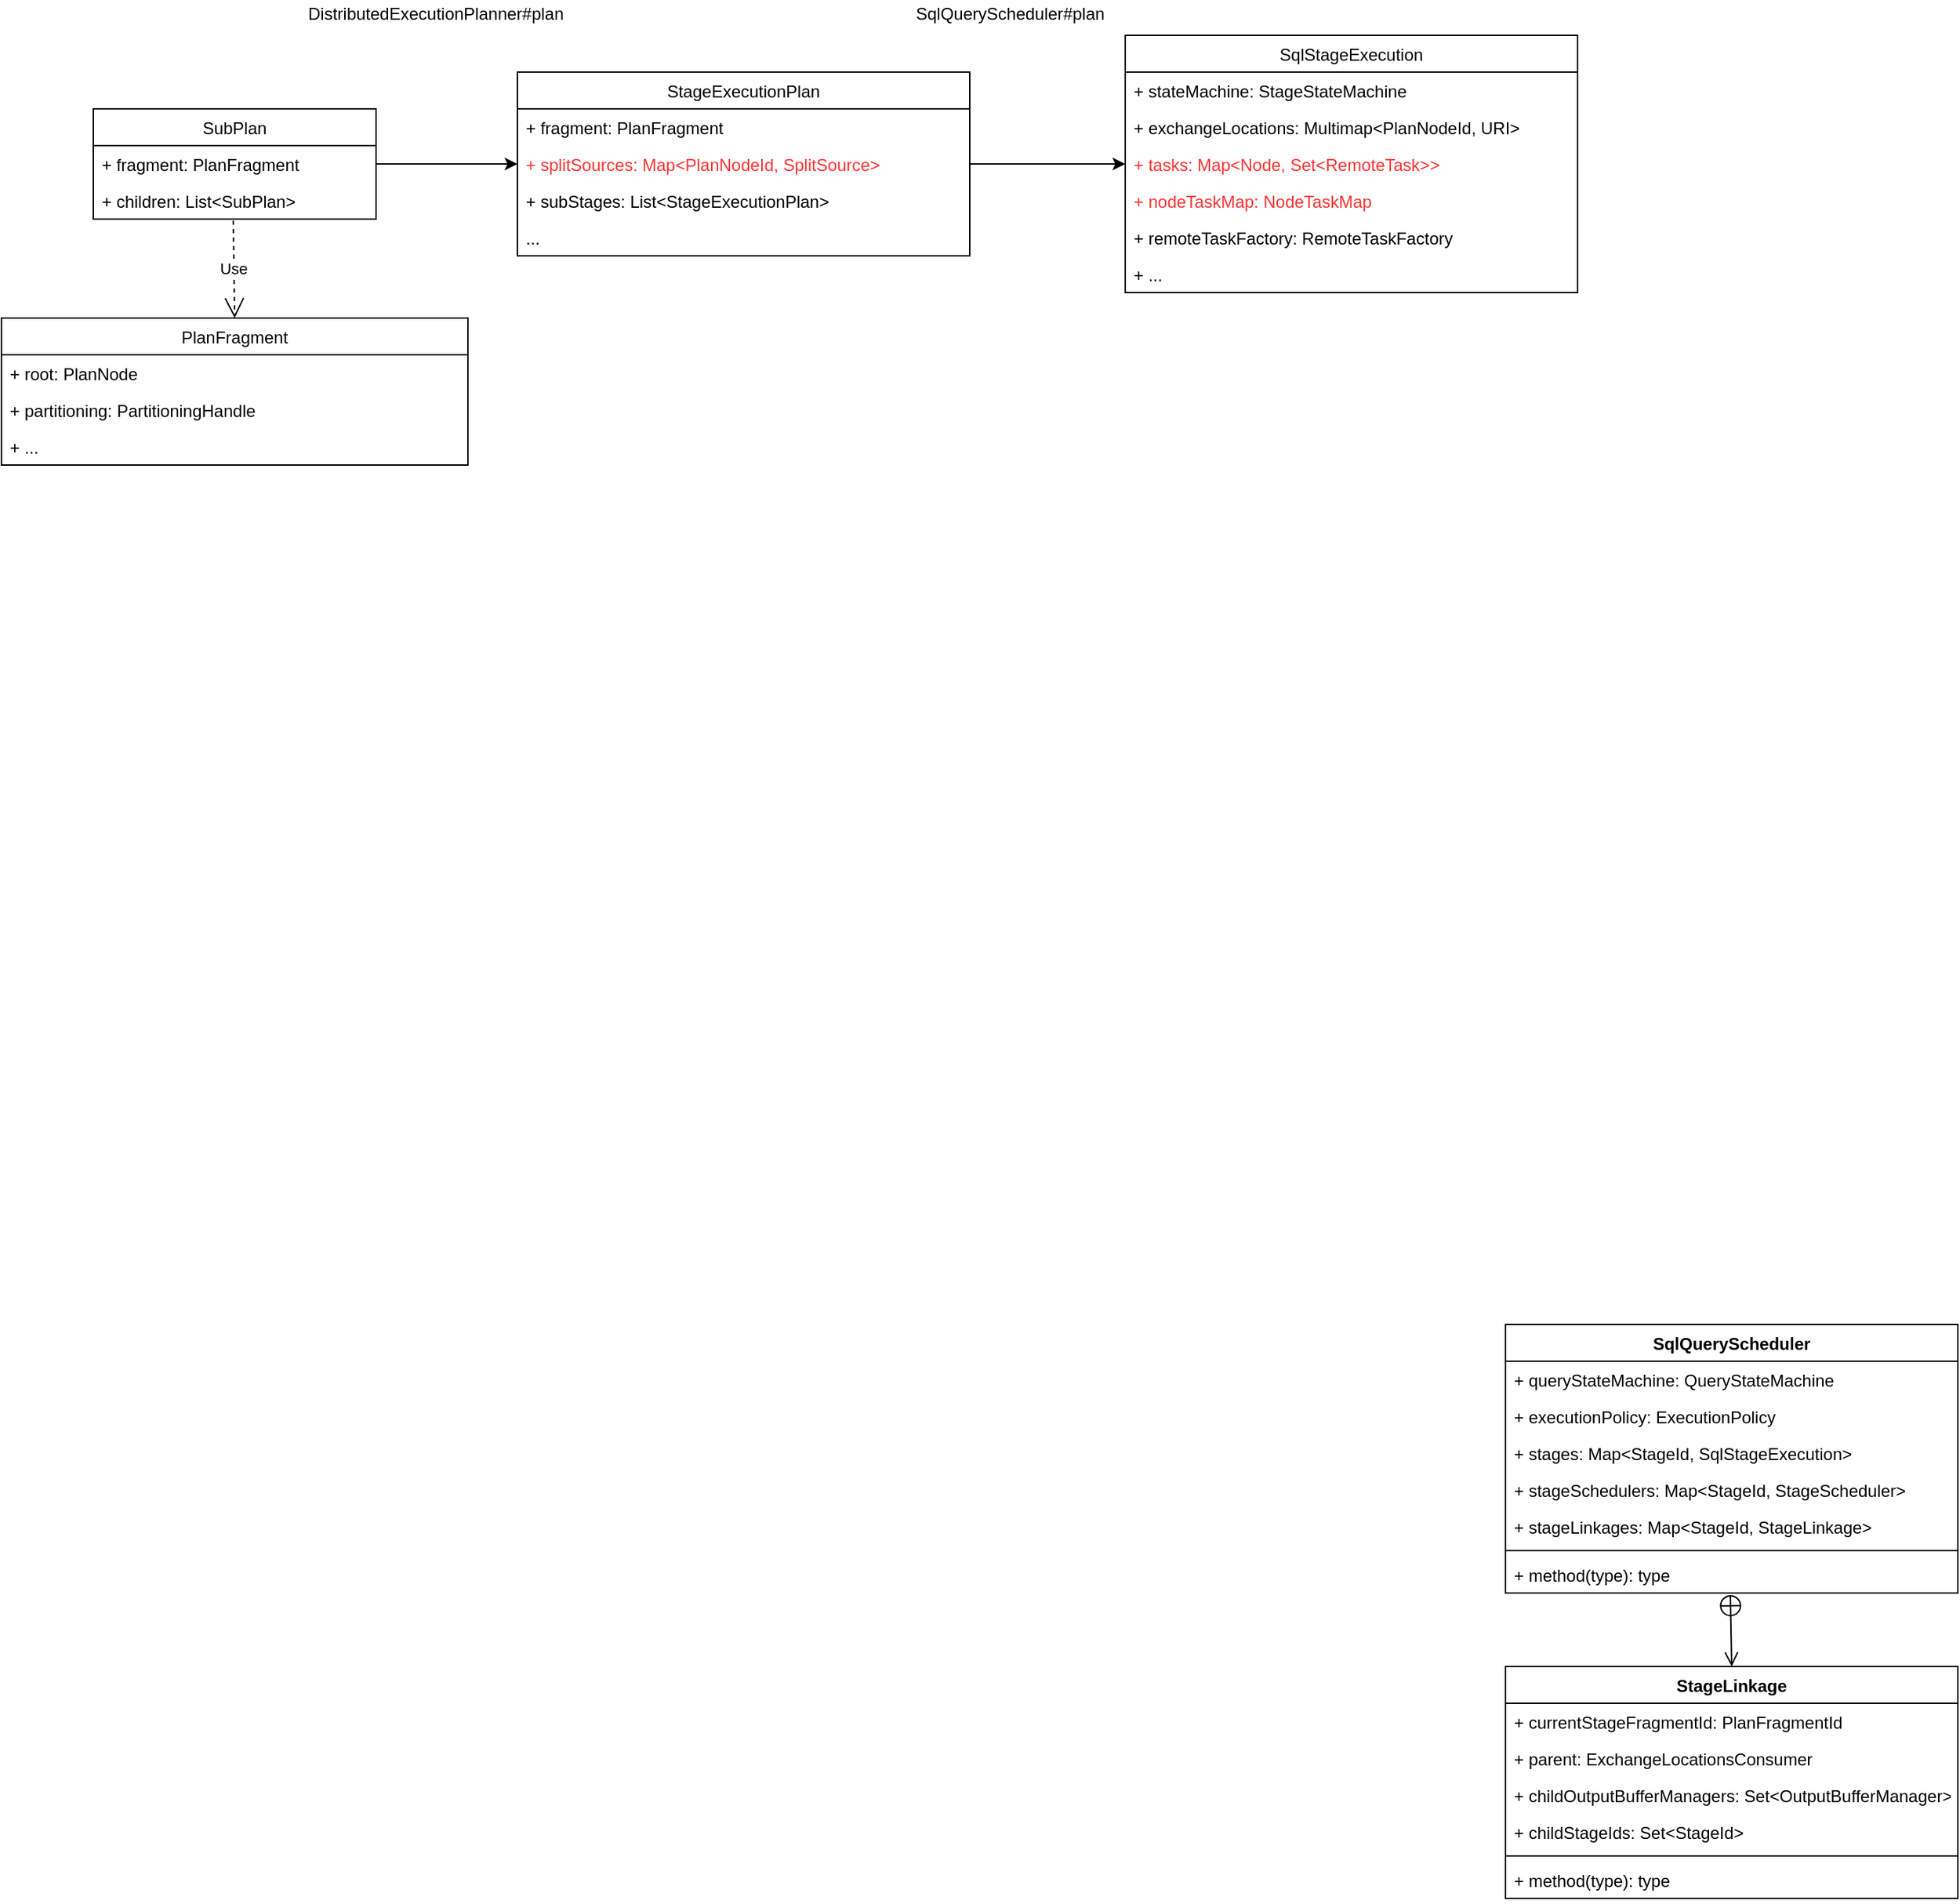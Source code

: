 <mxfile version="12.0.3" type="github" pages="1"><diagram id="SVBZJYeGc0hUywcnI8So" name="Page-1"><mxGraphModel dx="1426" dy="805" grid="1" gridSize="10" guides="1" tooltips="1" connect="1" arrows="1" fold="1" page="1" pageScale="1" pageWidth="2339" pageHeight="3300" math="0" shadow="0"><root><mxCell id="0"/><mxCell id="1" parent="0"/><mxCell id="zfZOaD6EwRZN9EKvPmm1-1" value="SubPlan" style="swimlane;fontStyle=0;childLayout=stackLayout;horizontal=1;startSize=26;fillColor=none;horizontalStack=0;resizeParent=1;resizeParentMax=0;resizeLast=0;collapsible=1;marginBottom=0;" parent="1" vertex="1"><mxGeometry x="170" y="327" width="200" height="78" as="geometry"/></mxCell><mxCell id="zfZOaD6EwRZN9EKvPmm1-2" value="+ fragment: PlanFragment" style="text;strokeColor=none;fillColor=none;align=left;verticalAlign=top;spacingLeft=4;spacingRight=4;overflow=hidden;rotatable=0;points=[[0,0.5],[1,0.5]];portConstraint=eastwest;" parent="zfZOaD6EwRZN9EKvPmm1-1" vertex="1"><mxGeometry y="26" width="200" height="26" as="geometry"/></mxCell><mxCell id="zfZOaD6EwRZN9EKvPmm1-3" value="+ children: List&lt;SubPlan&gt;" style="text;strokeColor=none;fillColor=none;align=left;verticalAlign=top;spacingLeft=4;spacingRight=4;overflow=hidden;rotatable=0;points=[[0,0.5],[1,0.5]];portConstraint=eastwest;" parent="zfZOaD6EwRZN9EKvPmm1-1" vertex="1"><mxGeometry y="52" width="200" height="26" as="geometry"/></mxCell><mxCell id="zfZOaD6EwRZN9EKvPmm1-16" value="StageExecutionPlan" style="swimlane;fontStyle=0;childLayout=stackLayout;horizontal=1;startSize=26;fillColor=none;horizontalStack=0;resizeParent=1;resizeParentMax=0;resizeLast=0;collapsible=1;marginBottom=0;" parent="1" vertex="1"><mxGeometry x="470" y="301" width="320" height="130" as="geometry"/></mxCell><mxCell id="zfZOaD6EwRZN9EKvPmm1-17" value="+ fragment: PlanFragment&#10;" style="text;strokeColor=none;fillColor=none;align=left;verticalAlign=top;spacingLeft=4;spacingRight=4;overflow=hidden;rotatable=0;points=[[0,0.5],[1,0.5]];portConstraint=eastwest;" parent="zfZOaD6EwRZN9EKvPmm1-16" vertex="1"><mxGeometry y="26" width="320" height="26" as="geometry"/></mxCell><mxCell id="zfZOaD6EwRZN9EKvPmm1-18" value="+ splitSources: Map&lt;PlanNodeId, SplitSource&gt;" style="text;strokeColor=none;fillColor=none;align=left;verticalAlign=top;spacingLeft=4;spacingRight=4;overflow=hidden;rotatable=0;points=[[0,0.5],[1,0.5]];portConstraint=eastwest;fontColor=#FF3333;" parent="zfZOaD6EwRZN9EKvPmm1-16" vertex="1"><mxGeometry y="52" width="320" height="26" as="geometry"/></mxCell><mxCell id="zfZOaD6EwRZN9EKvPmm1-19" value="+ subStages: List&lt;StageExecutionPlan&gt;&#10;&#10;&#10;" style="text;strokeColor=none;fillColor=none;align=left;verticalAlign=top;spacingLeft=4;spacingRight=4;overflow=hidden;rotatable=0;points=[[0,0.5],[1,0.5]];portConstraint=eastwest;" parent="zfZOaD6EwRZN9EKvPmm1-16" vertex="1"><mxGeometry y="78" width="320" height="26" as="geometry"/></mxCell><mxCell id="C-cVyiuGSrLfDeFGw-Ot-8" value="..." style="text;strokeColor=none;fillColor=none;align=left;verticalAlign=top;spacingLeft=4;spacingRight=4;overflow=hidden;rotatable=0;points=[[0,0.5],[1,0.5]];portConstraint=eastwest;" vertex="1" parent="zfZOaD6EwRZN9EKvPmm1-16"><mxGeometry y="104" width="320" height="26" as="geometry"/></mxCell><mxCell id="C-cVyiuGSrLfDeFGw-Ot-15" style="edgeStyle=orthogonalEdgeStyle;rounded=0;orthogonalLoop=1;jettySize=auto;html=1;exitX=1;exitY=0.5;exitDx=0;exitDy=0;entryX=0;entryY=0.5;entryDx=0;entryDy=0;" edge="1" parent="1" source="zfZOaD6EwRZN9EKvPmm1-2" target="zfZOaD6EwRZN9EKvPmm1-18"><mxGeometry relative="1" as="geometry"/></mxCell><mxCell id="C-cVyiuGSrLfDeFGw-Ot-24" value="PlanFragment" style="swimlane;fontStyle=0;childLayout=stackLayout;horizontal=1;startSize=26;fillColor=none;horizontalStack=0;resizeParent=1;resizeParentMax=0;resizeLast=0;collapsible=1;marginBottom=0;" vertex="1" parent="1"><mxGeometry x="105" y="475" width="330" height="104" as="geometry"/></mxCell><mxCell id="C-cVyiuGSrLfDeFGw-Ot-25" value="+ root: PlanNode" style="text;strokeColor=none;fillColor=none;align=left;verticalAlign=top;spacingLeft=4;spacingRight=4;overflow=hidden;rotatable=0;points=[[0,0.5],[1,0.5]];portConstraint=eastwest;" vertex="1" parent="C-cVyiuGSrLfDeFGw-Ot-24"><mxGeometry y="26" width="330" height="26" as="geometry"/></mxCell><mxCell id="C-cVyiuGSrLfDeFGw-Ot-26" value="+ partitioning: PartitioningHandle" style="text;strokeColor=none;fillColor=none;align=left;verticalAlign=top;spacingLeft=4;spacingRight=4;overflow=hidden;rotatable=0;points=[[0,0.5],[1,0.5]];portConstraint=eastwest;" vertex="1" parent="C-cVyiuGSrLfDeFGw-Ot-24"><mxGeometry y="52" width="330" height="26" as="geometry"/></mxCell><mxCell id="C-cVyiuGSrLfDeFGw-Ot-27" value="+ ..." style="text;strokeColor=none;fillColor=none;align=left;verticalAlign=top;spacingLeft=4;spacingRight=4;overflow=hidden;rotatable=0;points=[[0,0.5],[1,0.5]];portConstraint=eastwest;" vertex="1" parent="C-cVyiuGSrLfDeFGw-Ot-24"><mxGeometry y="78" width="330" height="26" as="geometry"/></mxCell><mxCell id="C-cVyiuGSrLfDeFGw-Ot-29" value="Use" style="endArrow=open;endSize=12;dashed=1;html=1;entryX=0.5;entryY=0;entryDx=0;entryDy=0;exitX=0.495;exitY=1.038;exitDx=0;exitDy=0;exitPerimeter=0;" edge="1" parent="1" source="zfZOaD6EwRZN9EKvPmm1-3" target="C-cVyiuGSrLfDeFGw-Ot-24"><mxGeometry width="160" relative="1" as="geometry"><mxPoint x="250" y="417" as="sourcePoint"/><mxPoint x="410" y="417" as="targetPoint"/></mxGeometry></mxCell><mxCell id="C-cVyiuGSrLfDeFGw-Ot-30" value="SqlQueryScheduler" style="swimlane;fontStyle=1;align=center;verticalAlign=top;childLayout=stackLayout;horizontal=1;startSize=26;horizontalStack=0;resizeParent=1;resizeParentMax=0;resizeLast=0;collapsible=1;marginBottom=0;" vertex="1" parent="1"><mxGeometry x="1169" y="1187" width="320" height="190" as="geometry"/></mxCell><mxCell id="C-cVyiuGSrLfDeFGw-Ot-31" value="+ queryStateMachine: QueryStateMachine&#10; " style="text;strokeColor=none;fillColor=none;align=left;verticalAlign=top;spacingLeft=4;spacingRight=4;overflow=hidden;rotatable=0;points=[[0,0.5],[1,0.5]];portConstraint=eastwest;" vertex="1" parent="C-cVyiuGSrLfDeFGw-Ot-30"><mxGeometry y="26" width="320" height="26" as="geometry"/></mxCell><mxCell id="C-cVyiuGSrLfDeFGw-Ot-34" value="+ executionPolicy: ExecutionPolicy&#10; " style="text;strokeColor=none;fillColor=none;align=left;verticalAlign=top;spacingLeft=4;spacingRight=4;overflow=hidden;rotatable=0;points=[[0,0.5],[1,0.5]];portConstraint=eastwest;" vertex="1" parent="C-cVyiuGSrLfDeFGw-Ot-30"><mxGeometry y="52" width="320" height="26" as="geometry"/></mxCell><mxCell id="C-cVyiuGSrLfDeFGw-Ot-35" value="+ stages: Map&lt;StageId, SqlStageExecution&gt;" style="text;strokeColor=none;fillColor=none;align=left;verticalAlign=top;spacingLeft=4;spacingRight=4;overflow=hidden;rotatable=0;points=[[0,0.5],[1,0.5]];portConstraint=eastwest;" vertex="1" parent="C-cVyiuGSrLfDeFGw-Ot-30"><mxGeometry y="78" width="320" height="26" as="geometry"/></mxCell><mxCell id="C-cVyiuGSrLfDeFGw-Ot-36" value="+ stageSchedulers: Map&lt;StageId, StageScheduler&gt;&#10; " style="text;strokeColor=none;fillColor=none;align=left;verticalAlign=top;spacingLeft=4;spacingRight=4;overflow=hidden;rotatable=0;points=[[0,0.5],[1,0.5]];portConstraint=eastwest;" vertex="1" parent="C-cVyiuGSrLfDeFGw-Ot-30"><mxGeometry y="104" width="320" height="26" as="geometry"/></mxCell><mxCell id="C-cVyiuGSrLfDeFGw-Ot-37" value="+ stageLinkages: Map&lt;StageId, StageLinkage&gt;&#10; " style="text;strokeColor=none;fillColor=none;align=left;verticalAlign=top;spacingLeft=4;spacingRight=4;overflow=hidden;rotatable=0;points=[[0,0.5],[1,0.5]];portConstraint=eastwest;" vertex="1" parent="C-cVyiuGSrLfDeFGw-Ot-30"><mxGeometry y="130" width="320" height="26" as="geometry"/></mxCell><mxCell id="C-cVyiuGSrLfDeFGw-Ot-32" value="" style="line;strokeWidth=1;fillColor=none;align=left;verticalAlign=middle;spacingTop=-1;spacingLeft=3;spacingRight=3;rotatable=0;labelPosition=right;points=[];portConstraint=eastwest;" vertex="1" parent="C-cVyiuGSrLfDeFGw-Ot-30"><mxGeometry y="156" width="320" height="8" as="geometry"/></mxCell><mxCell id="C-cVyiuGSrLfDeFGw-Ot-33" value="+ method(type): type" style="text;strokeColor=none;fillColor=none;align=left;verticalAlign=top;spacingLeft=4;spacingRight=4;overflow=hidden;rotatable=0;points=[[0,0.5],[1,0.5]];portConstraint=eastwest;" vertex="1" parent="C-cVyiuGSrLfDeFGw-Ot-30"><mxGeometry y="164" width="320" height="26" as="geometry"/></mxCell><mxCell id="C-cVyiuGSrLfDeFGw-Ot-38" value="SqlStageExecution" style="swimlane;fontStyle=0;childLayout=stackLayout;horizontal=1;startSize=26;fillColor=none;horizontalStack=0;resizeParent=1;resizeParentMax=0;resizeLast=0;collapsible=1;marginBottom=0;" vertex="1" parent="1"><mxGeometry x="900" y="275" width="320" height="182" as="geometry"/></mxCell><mxCell id="C-cVyiuGSrLfDeFGw-Ot-39" value="+ stateMachine: StageStateMachine" style="text;strokeColor=none;fillColor=none;align=left;verticalAlign=top;spacingLeft=4;spacingRight=4;overflow=hidden;rotatable=0;points=[[0,0.5],[1,0.5]];portConstraint=eastwest;" vertex="1" parent="C-cVyiuGSrLfDeFGw-Ot-38"><mxGeometry y="26" width="320" height="26" as="geometry"/></mxCell><mxCell id="C-cVyiuGSrLfDeFGw-Ot-50" value="+ exchangeLocations: Multimap&lt;PlanNodeId, URI&gt;&#10;" style="text;strokeColor=none;fillColor=none;align=left;verticalAlign=top;spacingLeft=4;spacingRight=4;overflow=hidden;rotatable=0;points=[[0,0.5],[1,0.5]];portConstraint=eastwest;" vertex="1" parent="C-cVyiuGSrLfDeFGw-Ot-38"><mxGeometry y="52" width="320" height="26" as="geometry"/></mxCell><mxCell id="C-cVyiuGSrLfDeFGw-Ot-51" value="+ tasks: Map&lt;Node, Set&lt;RemoteTask&gt;&gt;&#10;" style="text;strokeColor=none;fillColor=none;align=left;verticalAlign=top;spacingLeft=4;spacingRight=4;overflow=hidden;rotatable=0;points=[[0,0.5],[1,0.5]];portConstraint=eastwest;fontColor=#FF3333;" vertex="1" parent="C-cVyiuGSrLfDeFGw-Ot-38"><mxGeometry y="78" width="320" height="26" as="geometry"/></mxCell><mxCell id="C-cVyiuGSrLfDeFGw-Ot-41" value="+ nodeTaskMap: NodeTaskMap&#10;" style="text;strokeColor=none;fillColor=none;align=left;verticalAlign=top;spacingLeft=4;spacingRight=4;overflow=hidden;rotatable=0;points=[[0,0.5],[1,0.5]];portConstraint=eastwest;fontColor=#FF3333;" vertex="1" parent="C-cVyiuGSrLfDeFGw-Ot-38"><mxGeometry y="104" width="320" height="26" as="geometry"/></mxCell><mxCell id="C-cVyiuGSrLfDeFGw-Ot-40" value="+ remoteTaskFactory: RemoteTaskFactory&#10; " style="text;strokeColor=none;fillColor=none;align=left;verticalAlign=top;spacingLeft=4;spacingRight=4;overflow=hidden;rotatable=0;points=[[0,0.5],[1,0.5]];portConstraint=eastwest;" vertex="1" parent="C-cVyiuGSrLfDeFGw-Ot-38"><mxGeometry y="130" width="320" height="26" as="geometry"/></mxCell><mxCell id="C-cVyiuGSrLfDeFGw-Ot-54" value="+ ...&#10;" style="text;strokeColor=none;fillColor=none;align=left;verticalAlign=top;spacingLeft=4;spacingRight=4;overflow=hidden;rotatable=0;points=[[0,0.5],[1,0.5]];portConstraint=eastwest;" vertex="1" parent="C-cVyiuGSrLfDeFGw-Ot-38"><mxGeometry y="156" width="320" height="26" as="geometry"/></mxCell><mxCell id="C-cVyiuGSrLfDeFGw-Ot-42" value="StageLinkage" style="swimlane;fontStyle=1;align=center;verticalAlign=top;childLayout=stackLayout;horizontal=1;startSize=26;horizontalStack=0;resizeParent=1;resizeParentMax=0;resizeLast=0;collapsible=1;marginBottom=0;" vertex="1" parent="1"><mxGeometry x="1169" y="1429" width="320" height="164" as="geometry"/></mxCell><mxCell id="C-cVyiuGSrLfDeFGw-Ot-43" value="+ currentStageFragmentId: PlanFragmentId" style="text;strokeColor=none;fillColor=none;align=left;verticalAlign=top;spacingLeft=4;spacingRight=4;overflow=hidden;rotatable=0;points=[[0,0.5],[1,0.5]];portConstraint=eastwest;" vertex="1" parent="C-cVyiuGSrLfDeFGw-Ot-42"><mxGeometry y="26" width="320" height="26" as="geometry"/></mxCell><mxCell id="C-cVyiuGSrLfDeFGw-Ot-46" value="+ parent: ExchangeLocationsConsumer" style="text;strokeColor=none;fillColor=none;align=left;verticalAlign=top;spacingLeft=4;spacingRight=4;overflow=hidden;rotatable=0;points=[[0,0.5],[1,0.5]];portConstraint=eastwest;" vertex="1" parent="C-cVyiuGSrLfDeFGw-Ot-42"><mxGeometry y="52" width="320" height="26" as="geometry"/></mxCell><mxCell id="C-cVyiuGSrLfDeFGw-Ot-47" value="+ childOutputBufferManagers: Set&lt;OutputBufferManager&gt; " style="text;strokeColor=none;fillColor=none;align=left;verticalAlign=top;spacingLeft=4;spacingRight=4;overflow=hidden;rotatable=0;points=[[0,0.5],[1,0.5]];portConstraint=eastwest;" vertex="1" parent="C-cVyiuGSrLfDeFGw-Ot-42"><mxGeometry y="78" width="320" height="26" as="geometry"/></mxCell><mxCell id="C-cVyiuGSrLfDeFGw-Ot-48" value="+ childStageIds: Set&lt;StageId&gt; " style="text;strokeColor=none;fillColor=none;align=left;verticalAlign=top;spacingLeft=4;spacingRight=4;overflow=hidden;rotatable=0;points=[[0,0.5],[1,0.5]];portConstraint=eastwest;" vertex="1" parent="C-cVyiuGSrLfDeFGw-Ot-42"><mxGeometry y="104" width="320" height="26" as="geometry"/></mxCell><mxCell id="C-cVyiuGSrLfDeFGw-Ot-44" value="" style="line;strokeWidth=1;fillColor=none;align=left;verticalAlign=middle;spacingTop=-1;spacingLeft=3;spacingRight=3;rotatable=0;labelPosition=right;points=[];portConstraint=eastwest;" vertex="1" parent="C-cVyiuGSrLfDeFGw-Ot-42"><mxGeometry y="130" width="320" height="8" as="geometry"/></mxCell><mxCell id="C-cVyiuGSrLfDeFGw-Ot-45" value="+ method(type): type" style="text;strokeColor=none;fillColor=none;align=left;verticalAlign=top;spacingLeft=4;spacingRight=4;overflow=hidden;rotatable=0;points=[[0,0.5],[1,0.5]];portConstraint=eastwest;" vertex="1" parent="C-cVyiuGSrLfDeFGw-Ot-42"><mxGeometry y="138" width="320" height="26" as="geometry"/></mxCell><mxCell id="C-cVyiuGSrLfDeFGw-Ot-49" value="" style="endArrow=open;startArrow=circlePlus;endFill=0;startFill=0;endSize=8;html=1;entryX=0.5;entryY=0;entryDx=0;entryDy=0;exitX=0.497;exitY=1.038;exitDx=0;exitDy=0;exitPerimeter=0;" edge="1" parent="1" source="C-cVyiuGSrLfDeFGw-Ot-33" target="C-cVyiuGSrLfDeFGw-Ot-42"><mxGeometry width="160" relative="1" as="geometry"><mxPoint x="1329" y="1305" as="sourcePoint"/><mxPoint x="1489" y="1317" as="targetPoint"/></mxGeometry></mxCell><mxCell id="C-cVyiuGSrLfDeFGw-Ot-53" style="edgeStyle=orthogonalEdgeStyle;rounded=0;orthogonalLoop=1;jettySize=auto;html=1;exitX=1;exitY=0.5;exitDx=0;exitDy=0;entryX=0;entryY=0.5;entryDx=0;entryDy=0;" edge="1" parent="1" source="zfZOaD6EwRZN9EKvPmm1-18" target="C-cVyiuGSrLfDeFGw-Ot-51"><mxGeometry relative="1" as="geometry"><mxPoint x="930.206" y="365.588" as="sourcePoint"/><mxPoint x="1120" y="366" as="targetPoint"/></mxGeometry></mxCell><mxCell id="C-cVyiuGSrLfDeFGw-Ot-58" value="&lt;div&gt;&lt;font color=&quot;#000000&quot;&gt;DistributedExecutionPlanner#plan&lt;/font&gt;&lt;/div&gt;" style="text;html=1;resizable=0;points=[];autosize=1;align=left;verticalAlign=top;spacingTop=-4;fontColor=#FF3333;" vertex="1" parent="1"><mxGeometry x="320" y="250" width="200" height="20" as="geometry"/></mxCell><mxCell id="C-cVyiuGSrLfDeFGw-Ot-59" value="&lt;font color=&quot;#000000&quot;&gt;SqlQueryScheduler&lt;/font&gt;&lt;span style=&quot;color: rgb(0 , 0 , 0)&quot;&gt;#plan&lt;/span&gt;&lt;font color=&quot;#000000&quot;&gt;&lt;br&gt;&lt;/font&gt;" style="text;html=1;resizable=0;points=[];autosize=1;align=left;verticalAlign=top;spacingTop=-4;fontColor=#FF3333;" vertex="1" parent="1"><mxGeometry x="750" y="250" width="150" height="20" as="geometry"/></mxCell></root></mxGraphModel></diagram></mxfile>